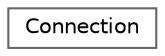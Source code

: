 digraph "Graphical Class Hierarchy"
{
 // LATEX_PDF_SIZE
  bgcolor="transparent";
  edge [fontname=Helvetica,fontsize=10,labelfontname=Helvetica,labelfontsize=10];
  node [fontname=Helvetica,fontsize=10,shape=box,height=0.2,width=0.4];
  rankdir="LR";
  Node0 [id="Node000000",label="Connection",height=0.2,width=0.4,color="grey40", fillcolor="white", style="filled",URL="$classConnection.html",tooltip="Main DTLS v1.3 Connection implementation."];
}
